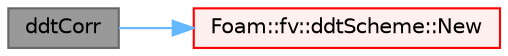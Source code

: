 digraph "ddtCorr"
{
 // LATEX_PDF_SIZE
  bgcolor="transparent";
  edge [fontname=Helvetica,fontsize=10,labelfontname=Helvetica,labelfontsize=10];
  node [fontname=Helvetica,fontsize=10,shape=box,height=0.2,width=0.4];
  rankdir="LR";
  Node1 [id="Node000001",label="ddtCorr",height=0.2,width=0.4,color="gray40", fillcolor="grey60", style="filled", fontcolor="black",tooltip=" "];
  Node1 -> Node2 [id="edge1_Node000001_Node000002",color="steelblue1",style="solid",tooltip=" "];
  Node2 [id="Node000002",label="Foam::fv::ddtScheme::New",height=0.2,width=0.4,color="red", fillcolor="#FFF0F0", style="filled",URL="$classFoam_1_1fv_1_1ddtScheme.html#a5a8f7e051307daf65eae67fb50c84a21",tooltip=" "];
}
